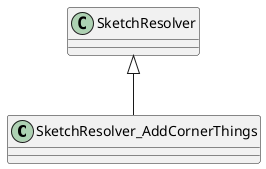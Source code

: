 @startuml
class SketchResolver_AddCornerThings {
}
SketchResolver <|-- SketchResolver_AddCornerThings
@enduml
